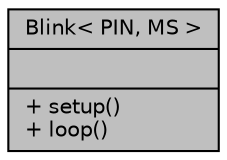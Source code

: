 digraph "Blink&lt; PIN, MS &gt;"
{
  edge [fontname="Helvetica",fontsize="10",labelfontname="Helvetica",labelfontsize="10"];
  node [fontname="Helvetica",fontsize="10",shape=record];
  Node1 [label="{Blink\< PIN, MS \>\n||+ setup()\l+ loop()\l}",height=0.2,width=0.4,color="black", fillcolor="grey75", style="filled", fontcolor="black"];
}
